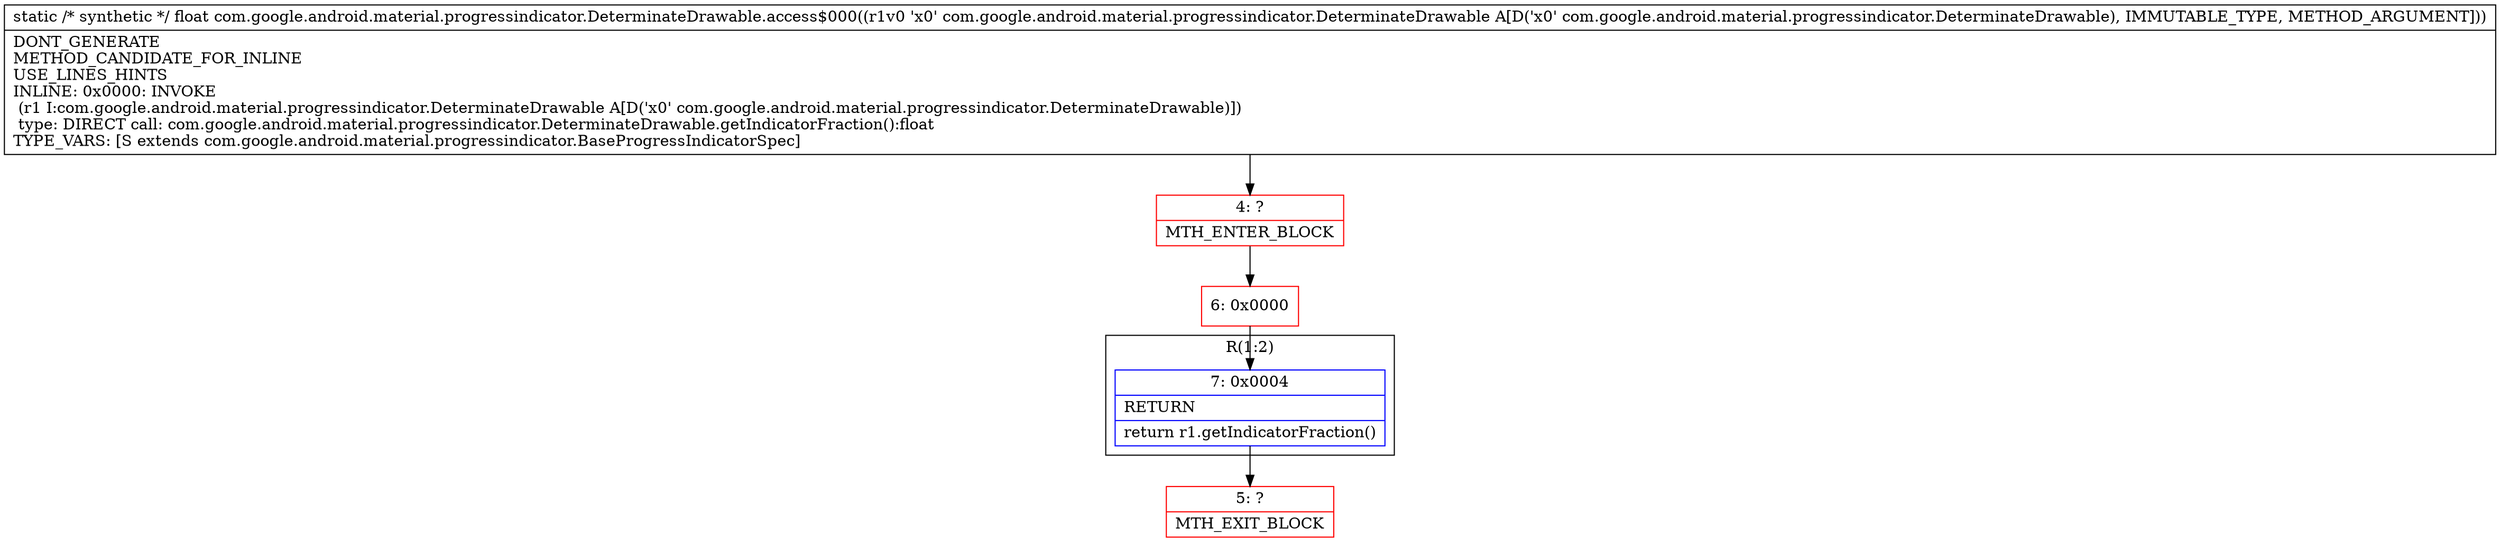 digraph "CFG forcom.google.android.material.progressindicator.DeterminateDrawable.access$000(Lcom\/google\/android\/material\/progressindicator\/DeterminateDrawable;)F" {
subgraph cluster_Region_589494511 {
label = "R(1:2)";
node [shape=record,color=blue];
Node_7 [shape=record,label="{7\:\ 0x0004|RETURN\l|return r1.getIndicatorFraction()\l}"];
}
Node_4 [shape=record,color=red,label="{4\:\ ?|MTH_ENTER_BLOCK\l}"];
Node_6 [shape=record,color=red,label="{6\:\ 0x0000}"];
Node_5 [shape=record,color=red,label="{5\:\ ?|MTH_EXIT_BLOCK\l}"];
MethodNode[shape=record,label="{static \/* synthetic *\/ float com.google.android.material.progressindicator.DeterminateDrawable.access$000((r1v0 'x0' com.google.android.material.progressindicator.DeterminateDrawable A[D('x0' com.google.android.material.progressindicator.DeterminateDrawable), IMMUTABLE_TYPE, METHOD_ARGUMENT]))  | DONT_GENERATE\lMETHOD_CANDIDATE_FOR_INLINE\lUSE_LINES_HINTS\lINLINE: 0x0000: INVOKE  \l  (r1 I:com.google.android.material.progressindicator.DeterminateDrawable A[D('x0' com.google.android.material.progressindicator.DeterminateDrawable)])\l type: DIRECT call: com.google.android.material.progressindicator.DeterminateDrawable.getIndicatorFraction():float\lTYPE_VARS: [S extends com.google.android.material.progressindicator.BaseProgressIndicatorSpec]\l}"];
MethodNode -> Node_4;Node_7 -> Node_5;
Node_4 -> Node_6;
Node_6 -> Node_7;
}

